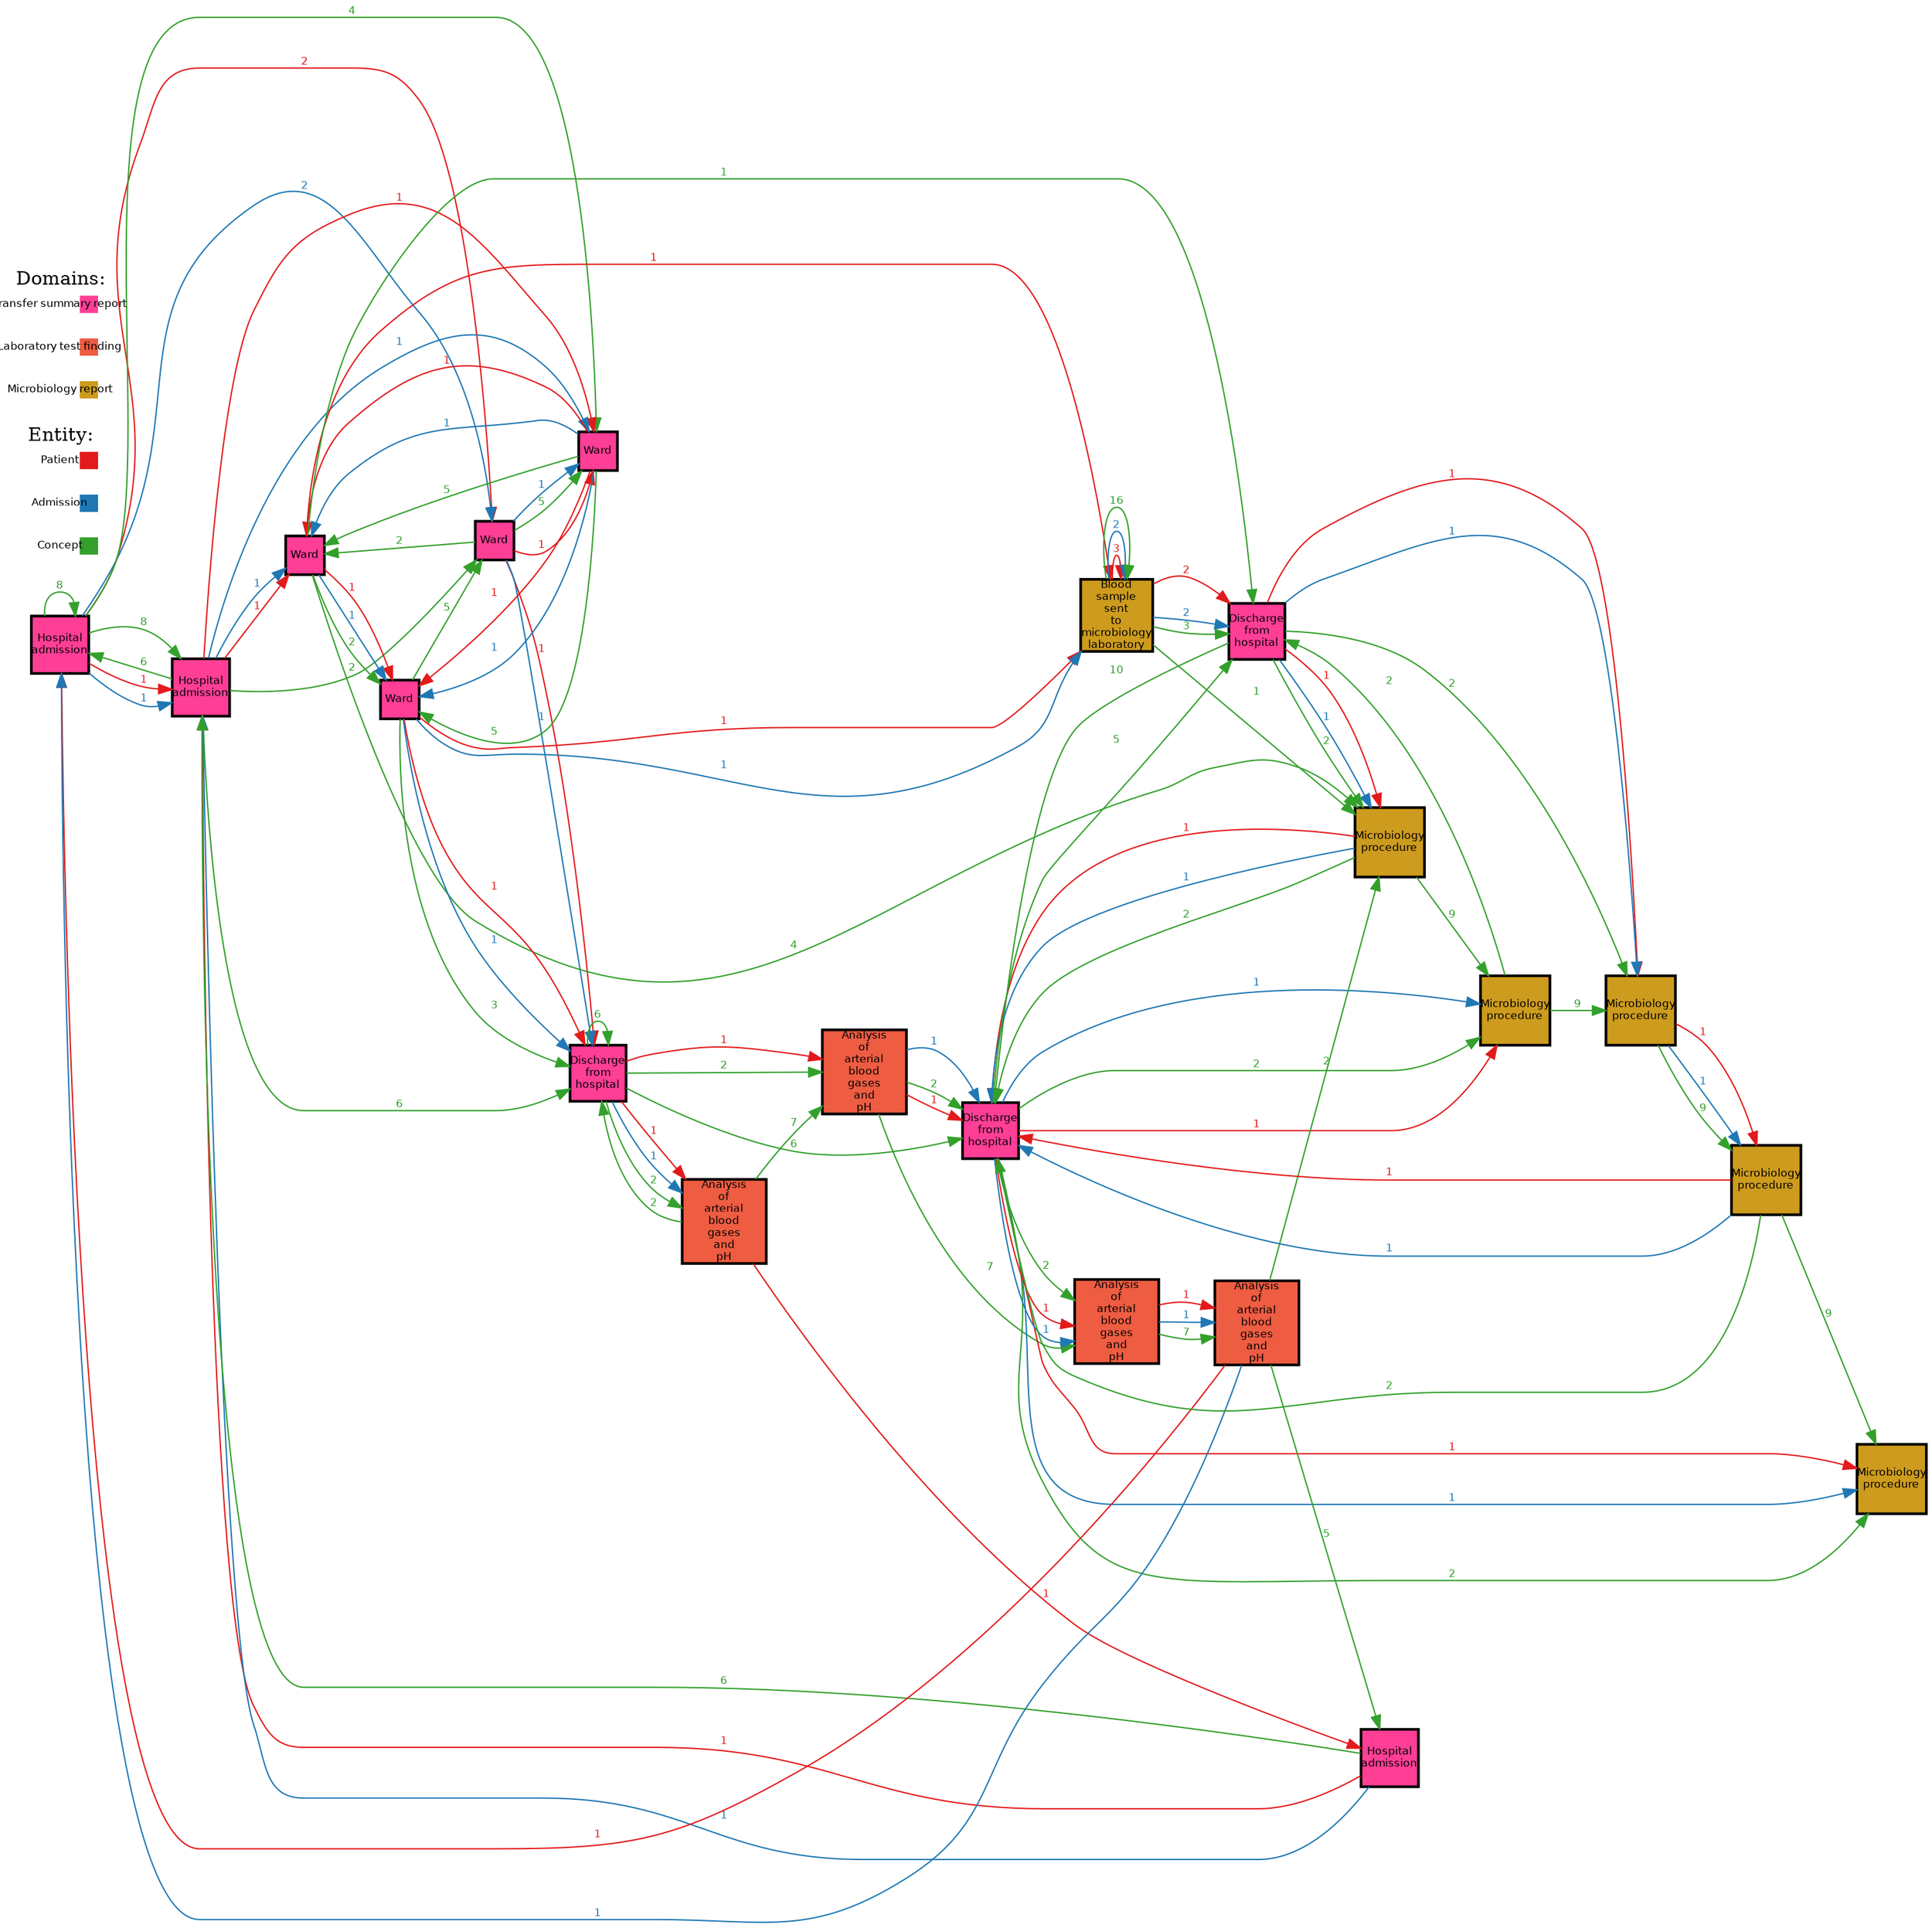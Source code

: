 // Query Result
digraph {
	graph [margin=0 rankdir=LR]
	node [fixedsize=false fontname=Helvetica fontsize=8 height=0.4 margin=0 shape=square width=0.4]
	1576 [label="Hospital
admission" color="#000000" fillcolor=violetred1 penwidth=2 style=filled]
	1581 [label="Hospital
admission" color="#000000" fillcolor=violetred1 penwidth=2 style=filled]
	1576 -> 1581 [label=1 color="#e31a1c" fontcolor="#e31a1c" fontname=Helvetica fontsize=8 penwidth=1]
	1576 [label="Hospital
admission" color="#000000" fillcolor=violetred1 penwidth=2 style=filled]
	1577 [label=Ward color="#000000" fillcolor=violetred1 penwidth=2 style=filled]
	1576 -> 1577 [label=2 color="#e31a1c" fontcolor="#e31a1c" fontname=Helvetica fontsize=8 penwidth=1]
	1577 [label=Ward color="#000000" fillcolor=violetred1 penwidth=2 style=filled]
	1578 [label="Discharge
from
hospital" color="#000000" fillcolor=violetred1 penwidth=2 style=filled]
	1577 -> 1578 [label=1 color="#e31a1c" fontcolor="#e31a1c" fontname=Helvetica fontsize=8 penwidth=1]
	1577 [label=Ward color="#000000" fillcolor=violetred1 penwidth=2 style=filled]
	1582 [label=Ward color="#000000" fillcolor=violetred1 penwidth=2 style=filled]
	1577 -> 1582 [label=1 color="#e31a1c" fontcolor="#e31a1c" fontname=Helvetica fontsize=8 penwidth=1]
	1578 [label="Discharge
from
hospital" color="#000000" fillcolor=violetred1 penwidth=2 style=filled]
	1579 [label="Analysis
of
arterial
blood
gases
and
pH" color="#000000" fillcolor=tomato2 penwidth=2 style=filled]
	1578 -> 1579 [label=1 color="#e31a1c" fontcolor="#e31a1c" fontname=Helvetica fontsize=8 penwidth=1]
	1578 [label="Discharge
from
hospital" color="#000000" fillcolor=violetred1 penwidth=2 style=filled]
	1590 [label="Analysis
of
arterial
blood
gases
and
pH" color="#000000" fillcolor=tomato2 penwidth=2 style=filled]
	1578 -> 1590 [label=1 color="#e31a1c" fontcolor="#e31a1c" fontname=Helvetica fontsize=8 penwidth=1]
	1579 [label="Analysis
of
arterial
blood
gases
and
pH" color="#000000" fillcolor=tomato2 penwidth=2 style=filled]
	1580 [label="Hospital
admission" color="#000000" fillcolor=violetred1 penwidth=2 style=filled]
	1579 -> 1580 [label=1 color="#e31a1c" fontcolor="#e31a1c" fontname=Helvetica fontsize=8 penwidth=1]
	1580 [label="Hospital
admission" color="#000000" fillcolor=violetred1 penwidth=2 style=filled]
	1581 [label="Hospital
admission" color="#000000" fillcolor=violetred1 penwidth=2 style=filled]
	1580 -> 1581 [label=1 color="#e31a1c" fontcolor="#e31a1c" fontname=Helvetica fontsize=8 penwidth=1]
	1581 [label="Hospital
admission" color="#000000" fillcolor=violetred1 penwidth=2 style=filled]
	1582 [label=Ward color="#000000" fillcolor=violetred1 penwidth=2 style=filled]
	1581 -> 1582 [label=1 color="#e31a1c" fontcolor="#e31a1c" fontname=Helvetica fontsize=8 penwidth=1]
	1581 [label="Hospital
admission" color="#000000" fillcolor=violetred1 penwidth=2 style=filled]
	1589 [label=Ward color="#000000" fillcolor=violetred1 penwidth=2 style=filled]
	1581 -> 1589 [label=1 color="#e31a1c" fontcolor="#e31a1c" fontname=Helvetica fontsize=8 penwidth=1]
	1582 [label=Ward color="#000000" fillcolor=violetred1 penwidth=2 style=filled]
	1589 [label=Ward color="#000000" fillcolor=violetred1 penwidth=2 style=filled]
	1582 -> 1589 [label=1 color="#e31a1c" fontcolor="#e31a1c" fontname=Helvetica fontsize=8 penwidth=1]
	1582 [label=Ward color="#000000" fillcolor=violetred1 penwidth=2 style=filled]
	1583 [label=Ward color="#000000" fillcolor=violetred1 penwidth=2 style=filled]
	1582 -> 1583 [label=1 color="#e31a1c" fontcolor="#e31a1c" fontname=Helvetica fontsize=8 penwidth=1]
	1583 [label=Ward color="#000000" fillcolor=violetred1 penwidth=2 style=filled]
	1578 [label="Discharge
from
hospital" color="#000000" fillcolor=violetred1 penwidth=2 style=filled]
	1583 -> 1578 [label=1 color="#e31a1c" fontcolor="#e31a1c" fontname=Helvetica fontsize=8 penwidth=1]
	1583 [label=Ward color="#000000" fillcolor=violetred1 penwidth=2 style=filled]
	1584 [label="Blood
sample
sent
to
microbiology
laboratory" color="#000000" fillcolor=goldenrod3 penwidth=2 style=filled]
	1583 -> 1584 [label=1 color="#e31a1c" fontcolor="#e31a1c" fontname=Helvetica fontsize=8 penwidth=1]
	1584 [label="Blood
sample
sent
to
microbiology
laboratory" color="#000000" fillcolor=goldenrod3 penwidth=2 style=filled]
	1585 [label="Discharge
from
hospital" color="#000000" fillcolor=violetred1 penwidth=2 style=filled]
	1584 -> 1585 [label=2 color="#e31a1c" fontcolor="#e31a1c" fontname=Helvetica fontsize=8 penwidth=1]
	1584 [label="Blood
sample
sent
to
microbiology
laboratory" color="#000000" fillcolor=goldenrod3 penwidth=2 style=filled]
	1584 [label="Blood
sample
sent
to
microbiology
laboratory" color="#000000" fillcolor=goldenrod3 penwidth=2 style=filled]
	1584 -> 1584 [label=3 color="#e31a1c" fontcolor="#e31a1c" fontname=Helvetica fontsize=8 penwidth=1]
	1585 [label="Discharge
from
hospital" color="#000000" fillcolor=violetred1 penwidth=2 style=filled]
	1593 [label="Microbiology
procedure" color="#000000" fillcolor=goldenrod3 penwidth=2 style=filled]
	1585 -> 1593 [label=1 color="#e31a1c" fontcolor="#e31a1c" fontname=Helvetica fontsize=8 penwidth=1]
	1585 [label="Discharge
from
hospital" color="#000000" fillcolor=violetred1 penwidth=2 style=filled]
	1586 [label="Microbiology
procedure" color="#000000" fillcolor=goldenrod3 penwidth=2 style=filled]
	1585 -> 1586 [label=1 color="#e31a1c" fontcolor="#e31a1c" fontname=Helvetica fontsize=8 penwidth=1]
	1586 [label="Microbiology
procedure" color="#000000" fillcolor=goldenrod3 penwidth=2 style=filled]
	1587 [label="Discharge
from
hospital" color="#000000" fillcolor=violetred1 penwidth=2 style=filled]
	1586 -> 1587 [label=1 color="#e31a1c" fontcolor="#e31a1c" fontname=Helvetica fontsize=8 penwidth=1]
	1587 [label="Discharge
from
hospital" color="#000000" fillcolor=violetred1 penwidth=2 style=filled]
	1595 [label="Microbiology
procedure" color="#000000" fillcolor=goldenrod3 penwidth=2 style=filled]
	1587 -> 1595 [label=1 color="#e31a1c" fontcolor="#e31a1c" fontname=Helvetica fontsize=8 penwidth=1]
	1587 [label="Discharge
from
hospital" color="#000000" fillcolor=violetred1 penwidth=2 style=filled]
	1591 [label="Analysis
of
arterial
blood
gases
and
pH" color="#000000" fillcolor=tomato2 penwidth=2 style=filled]
	1587 -> 1591 [label=1 color="#e31a1c" fontcolor="#e31a1c" fontname=Helvetica fontsize=8 penwidth=1]
	1587 [label="Discharge
from
hospital" color="#000000" fillcolor=violetred1 penwidth=2 style=filled]
	1588 [label="Microbiology
procedure" color="#000000" fillcolor=goldenrod3 penwidth=2 style=filled]
	1587 -> 1588 [label=1 color="#e31a1c" fontcolor="#e31a1c" fontname=Helvetica fontsize=8 penwidth=1]
	1589 [label=Ward color="#000000" fillcolor=violetred1 penwidth=2 style=filled]
	1584 [label="Blood
sample
sent
to
microbiology
laboratory" color="#000000" fillcolor=goldenrod3 penwidth=2 style=filled]
	1589 -> 1584 [label=1 color="#e31a1c" fontcolor="#e31a1c" fontname=Helvetica fontsize=8 penwidth=1]
	1589 [label=Ward color="#000000" fillcolor=violetred1 penwidth=2 style=filled]
	1583 [label=Ward color="#000000" fillcolor=violetred1 penwidth=2 style=filled]
	1589 -> 1583 [label=1 color="#e31a1c" fontcolor="#e31a1c" fontname=Helvetica fontsize=8 penwidth=1]
	1590 [label="Analysis
of
arterial
blood
gases
and
pH" color="#000000" fillcolor=tomato2 penwidth=2 style=filled]
	1587 [label="Discharge
from
hospital" color="#000000" fillcolor=violetred1 penwidth=2 style=filled]
	1590 -> 1587 [label=1 color="#e31a1c" fontcolor="#e31a1c" fontname=Helvetica fontsize=8 penwidth=1]
	1591 [label="Analysis
of
arterial
blood
gases
and
pH" color="#000000" fillcolor=tomato2 penwidth=2 style=filled]
	1592 [label="Analysis
of
arterial
blood
gases
and
pH" color="#000000" fillcolor=tomato2 penwidth=2 style=filled]
	1591 -> 1592 [label=1 color="#e31a1c" fontcolor="#e31a1c" fontname=Helvetica fontsize=8 penwidth=1]
	1592 [label="Analysis
of
arterial
blood
gases
and
pH" color="#000000" fillcolor=tomato2 penwidth=2 style=filled]
	1576 [label="Hospital
admission" color="#000000" fillcolor=violetred1 penwidth=2 style=filled]
	1592 -> 1576 [label=1 color="#e31a1c" fontcolor="#e31a1c" fontname=Helvetica fontsize=8 penwidth=1]
	1593 [label="Microbiology
procedure" color="#000000" fillcolor=goldenrod3 penwidth=2 style=filled]
	1594 [label="Microbiology
procedure" color="#000000" fillcolor=goldenrod3 penwidth=2 style=filled]
	1593 -> 1594 [label=1 color="#e31a1c" fontcolor="#e31a1c" fontname=Helvetica fontsize=8 penwidth=1]
	1594 [label="Microbiology
procedure" color="#000000" fillcolor=goldenrod3 penwidth=2 style=filled]
	1587 [label="Discharge
from
hospital" color="#000000" fillcolor=violetred1 penwidth=2 style=filled]
	1594 -> 1587 [label=1 color="#e31a1c" fontcolor="#e31a1c" fontname=Helvetica fontsize=8 penwidth=1]
	node [fixedsize=false fontname=Helvetica fontsize=8 height=0.4 margin=0 shape=square width=0.4]
	1576 [label="Hospital
admission" color="#000000" fillcolor=violetred1 penwidth=2 style=filled]
	1581 [label="Hospital
admission" color="#000000" fillcolor=violetred1 penwidth=2 style=filled]
	1576 -> 1581 [label=1 color="#1f78b4" fontcolor="#1f78b4" fontname=Helvetica fontsize=8 penwidth=1]
	1576 [label="Hospital
admission" color="#000000" fillcolor=violetred1 penwidth=2 style=filled]
	1577 [label=Ward color="#000000" fillcolor=violetred1 penwidth=2 style=filled]
	1576 -> 1577 [label=2 color="#1f78b4" fontcolor="#1f78b4" fontname=Helvetica fontsize=8 penwidth=1]
	1577 [label=Ward color="#000000" fillcolor=violetred1 penwidth=2 style=filled]
	1582 [label=Ward color="#000000" fillcolor=violetred1 penwidth=2 style=filled]
	1577 -> 1582 [label=1 color="#1f78b4" fontcolor="#1f78b4" fontname=Helvetica fontsize=8 penwidth=1]
	1577 [label=Ward color="#000000" fillcolor=violetred1 penwidth=2 style=filled]
	1578 [label="Discharge
from
hospital" color="#000000" fillcolor=violetred1 penwidth=2 style=filled]
	1577 -> 1578 [label=1 color="#1f78b4" fontcolor="#1f78b4" fontname=Helvetica fontsize=8 penwidth=1]
	1578 [label="Discharge
from
hospital" color="#000000" fillcolor=violetred1 penwidth=2 style=filled]
	1579 [label="Analysis
of
arterial
blood
gases
and
pH" color="#000000" fillcolor=tomato2 penwidth=2 style=filled]
	1578 -> 1579 [label=1 color="#1f78b4" fontcolor="#1f78b4" fontname=Helvetica fontsize=8 penwidth=1]
	1580 [label="Hospital
admission" color="#000000" fillcolor=violetred1 penwidth=2 style=filled]
	1581 [label="Hospital
admission" color="#000000" fillcolor=violetred1 penwidth=2 style=filled]
	1580 -> 1581 [label=1 color="#1f78b4" fontcolor="#1f78b4" fontname=Helvetica fontsize=8 penwidth=1]
	1581 [label="Hospital
admission" color="#000000" fillcolor=violetred1 penwidth=2 style=filled]
	1582 [label=Ward color="#000000" fillcolor=violetred1 penwidth=2 style=filled]
	1581 -> 1582 [label=1 color="#1f78b4" fontcolor="#1f78b4" fontname=Helvetica fontsize=8 penwidth=1]
	1581 [label="Hospital
admission" color="#000000" fillcolor=violetred1 penwidth=2 style=filled]
	1589 [label=Ward color="#000000" fillcolor=violetred1 penwidth=2 style=filled]
	1581 -> 1589 [label=1 color="#1f78b4" fontcolor="#1f78b4" fontname=Helvetica fontsize=8 penwidth=1]
	1582 [label=Ward color="#000000" fillcolor=violetred1 penwidth=2 style=filled]
	1583 [label=Ward color="#000000" fillcolor=violetred1 penwidth=2 style=filled]
	1582 -> 1583 [label=1 color="#1f78b4" fontcolor="#1f78b4" fontname=Helvetica fontsize=8 penwidth=1]
	1582 [label=Ward color="#000000" fillcolor=violetred1 penwidth=2 style=filled]
	1589 [label=Ward color="#000000" fillcolor=violetred1 penwidth=2 style=filled]
	1582 -> 1589 [label=1 color="#1f78b4" fontcolor="#1f78b4" fontname=Helvetica fontsize=8 penwidth=1]
	1583 [label=Ward color="#000000" fillcolor=violetred1 penwidth=2 style=filled]
	1584 [label="Blood
sample
sent
to
microbiology
laboratory" color="#000000" fillcolor=goldenrod3 penwidth=2 style=filled]
	1583 -> 1584 [label=1 color="#1f78b4" fontcolor="#1f78b4" fontname=Helvetica fontsize=8 penwidth=1]
	1583 [label=Ward color="#000000" fillcolor=violetred1 penwidth=2 style=filled]
	1578 [label="Discharge
from
hospital" color="#000000" fillcolor=violetred1 penwidth=2 style=filled]
	1583 -> 1578 [label=1 color="#1f78b4" fontcolor="#1f78b4" fontname=Helvetica fontsize=8 penwidth=1]
	1584 [label="Blood
sample
sent
to
microbiology
laboratory" color="#000000" fillcolor=goldenrod3 penwidth=2 style=filled]
	1585 [label="Discharge
from
hospital" color="#000000" fillcolor=violetred1 penwidth=2 style=filled]
	1584 -> 1585 [label=2 color="#1f78b4" fontcolor="#1f78b4" fontname=Helvetica fontsize=8 penwidth=1]
	1584 [label="Blood
sample
sent
to
microbiology
laboratory" color="#000000" fillcolor=goldenrod3 penwidth=2 style=filled]
	1584 [label="Blood
sample
sent
to
microbiology
laboratory" color="#000000" fillcolor=goldenrod3 penwidth=2 style=filled]
	1584 -> 1584 [label=2 color="#1f78b4" fontcolor="#1f78b4" fontname=Helvetica fontsize=8 penwidth=1]
	1585 [label="Discharge
from
hospital" color="#000000" fillcolor=violetred1 penwidth=2 style=filled]
	1593 [label="Microbiology
procedure" color="#000000" fillcolor=goldenrod3 penwidth=2 style=filled]
	1585 -> 1593 [label=1 color="#1f78b4" fontcolor="#1f78b4" fontname=Helvetica fontsize=8 penwidth=1]
	1585 [label="Discharge
from
hospital" color="#000000" fillcolor=violetred1 penwidth=2 style=filled]
	1586 [label="Microbiology
procedure" color="#000000" fillcolor=goldenrod3 penwidth=2 style=filled]
	1585 -> 1586 [label=1 color="#1f78b4" fontcolor="#1f78b4" fontname=Helvetica fontsize=8 penwidth=1]
	1586 [label="Microbiology
procedure" color="#000000" fillcolor=goldenrod3 penwidth=2 style=filled]
	1587 [label="Discharge
from
hospital" color="#000000" fillcolor=violetred1 penwidth=2 style=filled]
	1586 -> 1587 [label=1 color="#1f78b4" fontcolor="#1f78b4" fontname=Helvetica fontsize=8 penwidth=1]
	1587 [label="Discharge
from
hospital" color="#000000" fillcolor=violetred1 penwidth=2 style=filled]
	1591 [label="Analysis
of
arterial
blood
gases
and
pH" color="#000000" fillcolor=tomato2 penwidth=2 style=filled]
	1587 -> 1591 [label=1 color="#1f78b4" fontcolor="#1f78b4" fontname=Helvetica fontsize=8 penwidth=1]
	1587 [label="Discharge
from
hospital" color="#000000" fillcolor=violetred1 penwidth=2 style=filled]
	1588 [label="Microbiology
procedure" color="#000000" fillcolor=goldenrod3 penwidth=2 style=filled]
	1587 -> 1588 [label=1 color="#1f78b4" fontcolor="#1f78b4" fontname=Helvetica fontsize=8 penwidth=1]
	1587 [label="Discharge
from
hospital" color="#000000" fillcolor=violetred1 penwidth=2 style=filled]
	1595 [label="Microbiology
procedure" color="#000000" fillcolor=goldenrod3 penwidth=2 style=filled]
	1587 -> 1595 [label=1 color="#1f78b4" fontcolor="#1f78b4" fontname=Helvetica fontsize=8 penwidth=1]
	1589 [label=Ward color="#000000" fillcolor=violetred1 penwidth=2 style=filled]
	1583 [label=Ward color="#000000" fillcolor=violetred1 penwidth=2 style=filled]
	1589 -> 1583 [label=1 color="#1f78b4" fontcolor="#1f78b4" fontname=Helvetica fontsize=8 penwidth=1]
	1590 [label="Analysis
of
arterial
blood
gases
and
pH" color="#000000" fillcolor=tomato2 penwidth=2 style=filled]
	1587 [label="Discharge
from
hospital" color="#000000" fillcolor=violetred1 penwidth=2 style=filled]
	1590 -> 1587 [label=1 color="#1f78b4" fontcolor="#1f78b4" fontname=Helvetica fontsize=8 penwidth=1]
	1591 [label="Analysis
of
arterial
blood
gases
and
pH" color="#000000" fillcolor=tomato2 penwidth=2 style=filled]
	1592 [label="Analysis
of
arterial
blood
gases
and
pH" color="#000000" fillcolor=tomato2 penwidth=2 style=filled]
	1591 -> 1592 [label=1 color="#1f78b4" fontcolor="#1f78b4" fontname=Helvetica fontsize=8 penwidth=1]
	1592 [label="Analysis
of
arterial
blood
gases
and
pH" color="#000000" fillcolor=tomato2 penwidth=2 style=filled]
	1576 [label="Hospital
admission" color="#000000" fillcolor=violetred1 penwidth=2 style=filled]
	1592 -> 1576 [label=1 color="#1f78b4" fontcolor="#1f78b4" fontname=Helvetica fontsize=8 penwidth=1]
	1593 [label="Microbiology
procedure" color="#000000" fillcolor=goldenrod3 penwidth=2 style=filled]
	1594 [label="Microbiology
procedure" color="#000000" fillcolor=goldenrod3 penwidth=2 style=filled]
	1593 -> 1594 [label=1 color="#1f78b4" fontcolor="#1f78b4" fontname=Helvetica fontsize=8 penwidth=1]
	1594 [label="Microbiology
procedure" color="#000000" fillcolor=goldenrod3 penwidth=2 style=filled]
	1587 [label="Discharge
from
hospital" color="#000000" fillcolor=violetred1 penwidth=2 style=filled]
	1594 -> 1587 [label=1 color="#1f78b4" fontcolor="#1f78b4" fontname=Helvetica fontsize=8 penwidth=1]
	node [fixedsize=false fontname=Helvetica fontsize=8 height=0.4 margin=0 shape=square width=0.4]
	1576 [label="Hospital
admission" color="#000000" fillcolor=violetred1 penwidth=2 style=filled]
	1582 [label=Ward color="#000000" fillcolor=violetred1 penwidth=2 style=filled]
	1576 -> 1582 [label=4 color="#33a02c" fontcolor="#33a02c" fontname=Helvetica fontsize=8 penwidth=1]
	1576 [label="Hospital
admission" color="#000000" fillcolor=violetred1 penwidth=2 style=filled]
	1581 [label="Hospital
admission" color="#000000" fillcolor=violetred1 penwidth=2 style=filled]
	1576 -> 1581 [label=8 color="#33a02c" fontcolor="#33a02c" fontname=Helvetica fontsize=8 penwidth=1]
	1576 [label="Hospital
admission" color="#000000" fillcolor=violetred1 penwidth=2 style=filled]
	1576 [label="Hospital
admission" color="#000000" fillcolor=violetred1 penwidth=2 style=filled]
	1576 -> 1576 [label=8 color="#33a02c" fontcolor="#33a02c" fontname=Helvetica fontsize=8 penwidth=1]
	1577 [label=Ward color="#000000" fillcolor=violetred1 penwidth=2 style=filled]
	1582 [label=Ward color="#000000" fillcolor=violetred1 penwidth=2 style=filled]
	1577 -> 1582 [label=5 color="#33a02c" fontcolor="#33a02c" fontname=Helvetica fontsize=8 penwidth=1]
	1577 [label=Ward color="#000000" fillcolor=violetred1 penwidth=2 style=filled]
	1589 [label=Ward color="#000000" fillcolor=violetred1 penwidth=2 style=filled]
	1577 -> 1589 [label=2 color="#33a02c" fontcolor="#33a02c" fontname=Helvetica fontsize=8 penwidth=1]
	1578 [label="Discharge
from
hospital" color="#000000" fillcolor=violetred1 penwidth=2 style=filled]
	1579 [label="Analysis
of
arterial
blood
gases
and
pH" color="#000000" fillcolor=tomato2 penwidth=2 style=filled]
	1578 -> 1579 [label=2 color="#33a02c" fontcolor="#33a02c" fontname=Helvetica fontsize=8 penwidth=1]
	1578 [label="Discharge
from
hospital" color="#000000" fillcolor=violetred1 penwidth=2 style=filled]
	1590 [label="Analysis
of
arterial
blood
gases
and
pH" color="#000000" fillcolor=tomato2 penwidth=2 style=filled]
	1578 -> 1590 [label=2 color="#33a02c" fontcolor="#33a02c" fontname=Helvetica fontsize=8 penwidth=1]
	1578 [label="Discharge
from
hospital" color="#000000" fillcolor=violetred1 penwidth=2 style=filled]
	1587 [label="Discharge
from
hospital" color="#000000" fillcolor=violetred1 penwidth=2 style=filled]
	1578 -> 1587 [label=6 color="#33a02c" fontcolor="#33a02c" fontname=Helvetica fontsize=8 penwidth=1]
	1578 [label="Discharge
from
hospital" color="#000000" fillcolor=violetred1 penwidth=2 style=filled]
	1578 [label="Discharge
from
hospital" color="#000000" fillcolor=violetred1 penwidth=2 style=filled]
	1578 -> 1578 [label=6 color="#33a02c" fontcolor="#33a02c" fontname=Helvetica fontsize=8 penwidth=1]
	1579 [label="Analysis
of
arterial
blood
gases
and
pH" color="#000000" fillcolor=tomato2 penwidth=2 style=filled]
	1590 [label="Analysis
of
arterial
blood
gases
and
pH" color="#000000" fillcolor=tomato2 penwidth=2 style=filled]
	1579 -> 1590 [label=7 color="#33a02c" fontcolor="#33a02c" fontname=Helvetica fontsize=8 penwidth=1]
	1579 [label="Analysis
of
arterial
blood
gases
and
pH" color="#000000" fillcolor=tomato2 penwidth=2 style=filled]
	1578 [label="Discharge
from
hospital" color="#000000" fillcolor=violetred1 penwidth=2 style=filled]
	1579 -> 1578 [label=2 color="#33a02c" fontcolor="#33a02c" fontname=Helvetica fontsize=8 penwidth=1]
	1580 [label="Hospital
admission" color="#000000" fillcolor=violetred1 penwidth=2 style=filled]
	1581 [label="Hospital
admission" color="#000000" fillcolor=violetred1 penwidth=2 style=filled]
	1580 -> 1581 [label=6 color="#33a02c" fontcolor="#33a02c" fontname=Helvetica fontsize=8 penwidth=1]
	1581 [label="Hospital
admission" color="#000000" fillcolor=violetred1 penwidth=2 style=filled]
	1576 [label="Hospital
admission" color="#000000" fillcolor=violetred1 penwidth=2 style=filled]
	1581 -> 1576 [label=6 color="#33a02c" fontcolor="#33a02c" fontname=Helvetica fontsize=8 penwidth=1]
	1581 [label="Hospital
admission" color="#000000" fillcolor=violetred1 penwidth=2 style=filled]
	1577 [label=Ward color="#000000" fillcolor=violetred1 penwidth=2 style=filled]
	1581 -> 1577 [label=2 color="#33a02c" fontcolor="#33a02c" fontname=Helvetica fontsize=8 penwidth=1]
	1581 [label="Hospital
admission" color="#000000" fillcolor=violetred1 penwidth=2 style=filled]
	1578 [label="Discharge
from
hospital" color="#000000" fillcolor=violetred1 penwidth=2 style=filled]
	1581 -> 1578 [label=6 color="#33a02c" fontcolor="#33a02c" fontname=Helvetica fontsize=8 penwidth=1]
	1582 [label=Ward color="#000000" fillcolor=violetred1 penwidth=2 style=filled]
	1589 [label=Ward color="#000000" fillcolor=violetred1 penwidth=2 style=filled]
	1582 -> 1589 [label=5 color="#33a02c" fontcolor="#33a02c" fontname=Helvetica fontsize=8 penwidth=1]
	1582 [label=Ward color="#000000" fillcolor=violetred1 penwidth=2 style=filled]
	1583 [label=Ward color="#000000" fillcolor=violetred1 penwidth=2 style=filled]
	1582 -> 1583 [label=5 color="#33a02c" fontcolor="#33a02c" fontname=Helvetica fontsize=8 penwidth=1]
	1583 [label=Ward color="#000000" fillcolor=violetred1 penwidth=2 style=filled]
	1578 [label="Discharge
from
hospital" color="#000000" fillcolor=violetred1 penwidth=2 style=filled]
	1583 -> 1578 [label=3 color="#33a02c" fontcolor="#33a02c" fontname=Helvetica fontsize=8 penwidth=1]
	1583 [label=Ward color="#000000" fillcolor=violetred1 penwidth=2 style=filled]
	1577 [label=Ward color="#000000" fillcolor=violetred1 penwidth=2 style=filled]
	1583 -> 1577 [label=5 color="#33a02c" fontcolor="#33a02c" fontname=Helvetica fontsize=8 penwidth=1]
	1584 [label="Blood
sample
sent
to
microbiology
laboratory" color="#000000" fillcolor=goldenrod3 penwidth=2 style=filled]
	1586 [label="Microbiology
procedure" color="#000000" fillcolor=goldenrod3 penwidth=2 style=filled]
	1584 -> 1586 [label=1 color="#33a02c" fontcolor="#33a02c" fontname=Helvetica fontsize=8 penwidth=1]
	1584 [label="Blood
sample
sent
to
microbiology
laboratory" color="#000000" fillcolor=goldenrod3 penwidth=2 style=filled]
	1585 [label="Discharge
from
hospital" color="#000000" fillcolor=violetred1 penwidth=2 style=filled]
	1584 -> 1585 [label=3 color="#33a02c" fontcolor="#33a02c" fontname=Helvetica fontsize=8 penwidth=1]
	1584 [label="Blood
sample
sent
to
microbiology
laboratory" color="#000000" fillcolor=goldenrod3 penwidth=2 style=filled]
	1584 [label="Blood
sample
sent
to
microbiology
laboratory" color="#000000" fillcolor=goldenrod3 penwidth=2 style=filled]
	1584 -> 1584 [label=16 color="#33a02c" fontcolor="#33a02c" fontname=Helvetica fontsize=8 penwidth=1]
	1585 [label="Discharge
from
hospital" color="#000000" fillcolor=violetred1 penwidth=2 style=filled]
	1586 [label="Microbiology
procedure" color="#000000" fillcolor=goldenrod3 penwidth=2 style=filled]
	1585 -> 1586 [label=2 color="#33a02c" fontcolor="#33a02c" fontname=Helvetica fontsize=8 penwidth=1]
	1585 [label="Discharge
from
hospital" color="#000000" fillcolor=violetred1 penwidth=2 style=filled]
	1593 [label="Microbiology
procedure" color="#000000" fillcolor=goldenrod3 penwidth=2 style=filled]
	1585 -> 1593 [label=2 color="#33a02c" fontcolor="#33a02c" fontname=Helvetica fontsize=8 penwidth=1]
	1585 [label="Discharge
from
hospital" color="#000000" fillcolor=violetred1 penwidth=2 style=filled]
	1587 [label="Discharge
from
hospital" color="#000000" fillcolor=violetred1 penwidth=2 style=filled]
	1585 -> 1587 [label=10 color="#33a02c" fontcolor="#33a02c" fontname=Helvetica fontsize=8 penwidth=1]
	1586 [label="Microbiology
procedure" color="#000000" fillcolor=goldenrod3 penwidth=2 style=filled]
	1587 [label="Discharge
from
hospital" color="#000000" fillcolor=violetred1 penwidth=2 style=filled]
	1586 -> 1587 [label=2 color="#33a02c" fontcolor="#33a02c" fontname=Helvetica fontsize=8 penwidth=1]
	1586 [label="Microbiology
procedure" color="#000000" fillcolor=goldenrod3 penwidth=2 style=filled]
	1588 [label="Microbiology
procedure" color="#000000" fillcolor=goldenrod3 penwidth=2 style=filled]
	1586 -> 1588 [label=9 color="#33a02c" fontcolor="#33a02c" fontname=Helvetica fontsize=8 penwidth=1]
	1587 [label="Discharge
from
hospital" color="#000000" fillcolor=violetred1 penwidth=2 style=filled]
	1588 [label="Microbiology
procedure" color="#000000" fillcolor=goldenrod3 penwidth=2 style=filled]
	1587 -> 1588 [label=2 color="#33a02c" fontcolor="#33a02c" fontname=Helvetica fontsize=8 penwidth=1]
	1587 [label="Discharge
from
hospital" color="#000000" fillcolor=violetred1 penwidth=2 style=filled]
	1595 [label="Microbiology
procedure" color="#000000" fillcolor=goldenrod3 penwidth=2 style=filled]
	1587 -> 1595 [label=2 color="#33a02c" fontcolor="#33a02c" fontname=Helvetica fontsize=8 penwidth=1]
	1587 [label="Discharge
from
hospital" color="#000000" fillcolor=violetred1 penwidth=2 style=filled]
	1591 [label="Analysis
of
arterial
blood
gases
and
pH" color="#000000" fillcolor=tomato2 penwidth=2 style=filled]
	1587 -> 1591 [label=2 color="#33a02c" fontcolor="#33a02c" fontname=Helvetica fontsize=8 penwidth=1]
	1587 [label="Discharge
from
hospital" color="#000000" fillcolor=violetred1 penwidth=2 style=filled]
	1585 [label="Discharge
from
hospital" color="#000000" fillcolor=violetred1 penwidth=2 style=filled]
	1587 -> 1585 [label=5 color="#33a02c" fontcolor="#33a02c" fontname=Helvetica fontsize=8 penwidth=1]
	1588 [label="Microbiology
procedure" color="#000000" fillcolor=goldenrod3 penwidth=2 style=filled]
	1593 [label="Microbiology
procedure" color="#000000" fillcolor=goldenrod3 penwidth=2 style=filled]
	1588 -> 1593 [label=9 color="#33a02c" fontcolor="#33a02c" fontname=Helvetica fontsize=8 penwidth=1]
	1588 [label="Microbiology
procedure" color="#000000" fillcolor=goldenrod3 penwidth=2 style=filled]
	1585 [label="Discharge
from
hospital" color="#000000" fillcolor=violetred1 penwidth=2 style=filled]
	1588 -> 1585 [label=2 color="#33a02c" fontcolor="#33a02c" fontname=Helvetica fontsize=8 penwidth=1]
	1589 [label=Ward color="#000000" fillcolor=violetred1 penwidth=2 style=filled]
	1586 [label="Microbiology
procedure" color="#000000" fillcolor=goldenrod3 penwidth=2 style=filled]
	1589 -> 1586 [label=4 color="#33a02c" fontcolor="#33a02c" fontname=Helvetica fontsize=8 penwidth=1]
	1589 [label=Ward color="#000000" fillcolor=violetred1 penwidth=2 style=filled]
	1583 [label=Ward color="#000000" fillcolor=violetred1 penwidth=2 style=filled]
	1589 -> 1583 [label=2 color="#33a02c" fontcolor="#33a02c" fontname=Helvetica fontsize=8 penwidth=1]
	1589 [label=Ward color="#000000" fillcolor=violetred1 penwidth=2 style=filled]
	1585 [label="Discharge
from
hospital" color="#000000" fillcolor=violetred1 penwidth=2 style=filled]
	1589 -> 1585 [label=1 color="#33a02c" fontcolor="#33a02c" fontname=Helvetica fontsize=8 penwidth=1]
	1590 [label="Analysis
of
arterial
blood
gases
and
pH" color="#000000" fillcolor=tomato2 penwidth=2 style=filled]
	1587 [label="Discharge
from
hospital" color="#000000" fillcolor=violetred1 penwidth=2 style=filled]
	1590 -> 1587 [label=2 color="#33a02c" fontcolor="#33a02c" fontname=Helvetica fontsize=8 penwidth=1]
	1590 [label="Analysis
of
arterial
blood
gases
and
pH" color="#000000" fillcolor=tomato2 penwidth=2 style=filled]
	1591 [label="Analysis
of
arterial
blood
gases
and
pH" color="#000000" fillcolor=tomato2 penwidth=2 style=filled]
	1590 -> 1591 [label=7 color="#33a02c" fontcolor="#33a02c" fontname=Helvetica fontsize=8 penwidth=1]
	1591 [label="Analysis
of
arterial
blood
gases
and
pH" color="#000000" fillcolor=tomato2 penwidth=2 style=filled]
	1592 [label="Analysis
of
arterial
blood
gases
and
pH" color="#000000" fillcolor=tomato2 penwidth=2 style=filled]
	1591 -> 1592 [label=7 color="#33a02c" fontcolor="#33a02c" fontname=Helvetica fontsize=8 penwidth=1]
	1592 [label="Analysis
of
arterial
blood
gases
and
pH" color="#000000" fillcolor=tomato2 penwidth=2 style=filled]
	1586 [label="Microbiology
procedure" color="#000000" fillcolor=goldenrod3 penwidth=2 style=filled]
	1592 -> 1586 [label=2 color="#33a02c" fontcolor="#33a02c" fontname=Helvetica fontsize=8 penwidth=1]
	1592 [label="Analysis
of
arterial
blood
gases
and
pH" color="#000000" fillcolor=tomato2 penwidth=2 style=filled]
	1580 [label="Hospital
admission" color="#000000" fillcolor=violetred1 penwidth=2 style=filled]
	1592 -> 1580 [label=5 color="#33a02c" fontcolor="#33a02c" fontname=Helvetica fontsize=8 penwidth=1]
	1593 [label="Microbiology
procedure" color="#000000" fillcolor=goldenrod3 penwidth=2 style=filled]
	1594 [label="Microbiology
procedure" color="#000000" fillcolor=goldenrod3 penwidth=2 style=filled]
	1593 -> 1594 [label=9 color="#33a02c" fontcolor="#33a02c" fontname=Helvetica fontsize=8 penwidth=1]
	1594 [label="Microbiology
procedure" color="#000000" fillcolor=goldenrod3 penwidth=2 style=filled]
	1587 [label="Discharge
from
hospital" color="#000000" fillcolor=violetred1 penwidth=2 style=filled]
	1594 -> 1587 [label=2 color="#33a02c" fontcolor="#33a02c" fontname=Helvetica fontsize=8 penwidth=1]
	1594 [label="Microbiology
procedure" color="#000000" fillcolor=goldenrod3 penwidth=2 style=filled]
	1595 [label="Microbiology
procedure" color="#000000" fillcolor=goldenrod3 penwidth=2 style=filled]
	1594 -> 1595 [label=9 color="#33a02c" fontcolor="#33a02c" fontname=Helvetica fontsize=8 penwidth=1]
	// name2
	subgraph cluster_0 {
		node [fixedsize=True fontname=Helvetica fontsize=8 height=0.2 margin=0 shape=rectangle width=0.8]
		color="#ffffff" style=filled
		label="
Entity:"
		1000 [label=Patient color="#ffffff" fillcolor="#ffffff:#ffffff:#ffffff:#e31a1c" fontcolor="#000000" style=striped]
	}
	// name2
	subgraph cluster_0 {
		node [fixedsize=True fontname=Helvetica fontsize=8 height=0.2 margin=0 shape=rectangle width=0.8]
		color="#ffffff" style=filled
		label="
Entity:"
		1001 [label=Admission color="#ffffff" fillcolor="#ffffff:#ffffff:#ffffff:#1f78b4" fontcolor="#000000" style=striped]
	}
	// name2
	subgraph cluster_0 {
		node [fixedsize=True fontname=Helvetica fontsize=8 height=0.2 margin=0 shape=rectangle width=0.8]
		color="#ffffff" style=filled
		label="
Entity:"
		1002 [label=Concept color="#ffffff" fillcolor="#ffffff:#ffffff:#ffffff:#33a02c" fontcolor="#000000" style=striped]
	}
	// name2
	subgraph cluster_1 {
		node [fixedsize=True fontname=Helvetica fontsize=8 height=0.2 margin=0 shape=rectangle width=0.8]
		color="#ffffff" style=filled
		label="Domains:"
		10000000 [label="Transfer summary report" color="#ffffff" fillcolor="#ffffff:#ffffff:#ffffff:violetred1" fontcolor="#000000" style=striped]
	}
	// name2
	subgraph cluster_1 {
		node [fixedsize=True fontname=Helvetica fontsize=8 height=0.2 margin=0 shape=rectangle width=0.8]
		color="#ffffff" style=filled
		label="Domains:"
		10000001 [label="Laboratory test finding" color="#ffffff" fillcolor="#ffffff:#ffffff:#ffffff:tomato2" fontcolor="#000000" style=striped]
	}
	// name2
	subgraph cluster_1 {
		node [fixedsize=True fontname=Helvetica fontsize=8 height=0.2 margin=0 shape=rectangle width=0.8]
		color="#ffffff" style=filled
		label="Domains:"
		10000002 [label="Microbiology report" color="#ffffff" fillcolor="#ffffff:#ffffff:#ffffff:goldenrod3" fontcolor="#000000" style=striped]
	}
}
